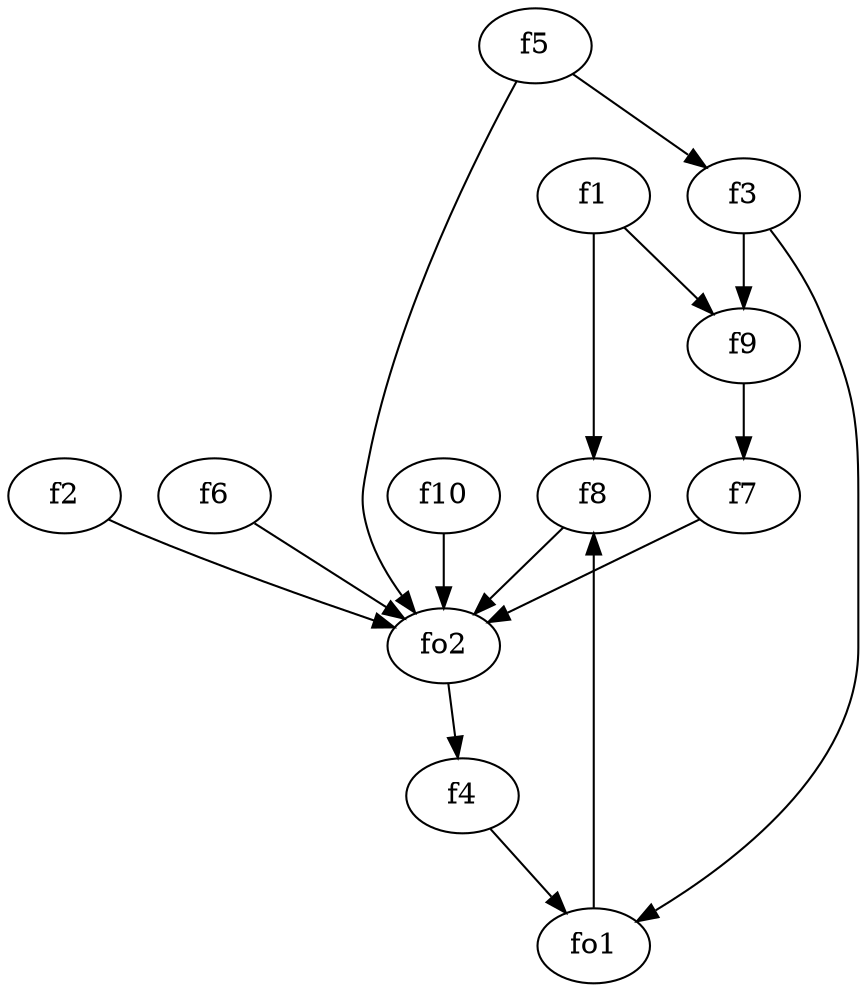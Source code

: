 strict digraph  {
f1;
f2;
f3;
f4;
f5;
f6;
f7;
f8;
f9;
f10;
fo1;
fo2;
f1 -> f8  [weight=2];
f1 -> f9  [weight=2];
f2 -> fo2  [weight=2];
f3 -> f9  [weight=2];
f3 -> fo1  [weight=2];
f4 -> fo1  [weight=2];
f5 -> fo2  [weight=2];
f5 -> f3  [weight=2];
f6 -> fo2  [weight=2];
f7 -> fo2  [weight=2];
f8 -> fo2  [weight=2];
f9 -> f7  [weight=2];
f10 -> fo2  [weight=2];
fo1 -> f8  [weight=2];
fo2 -> f4  [weight=2];
}
